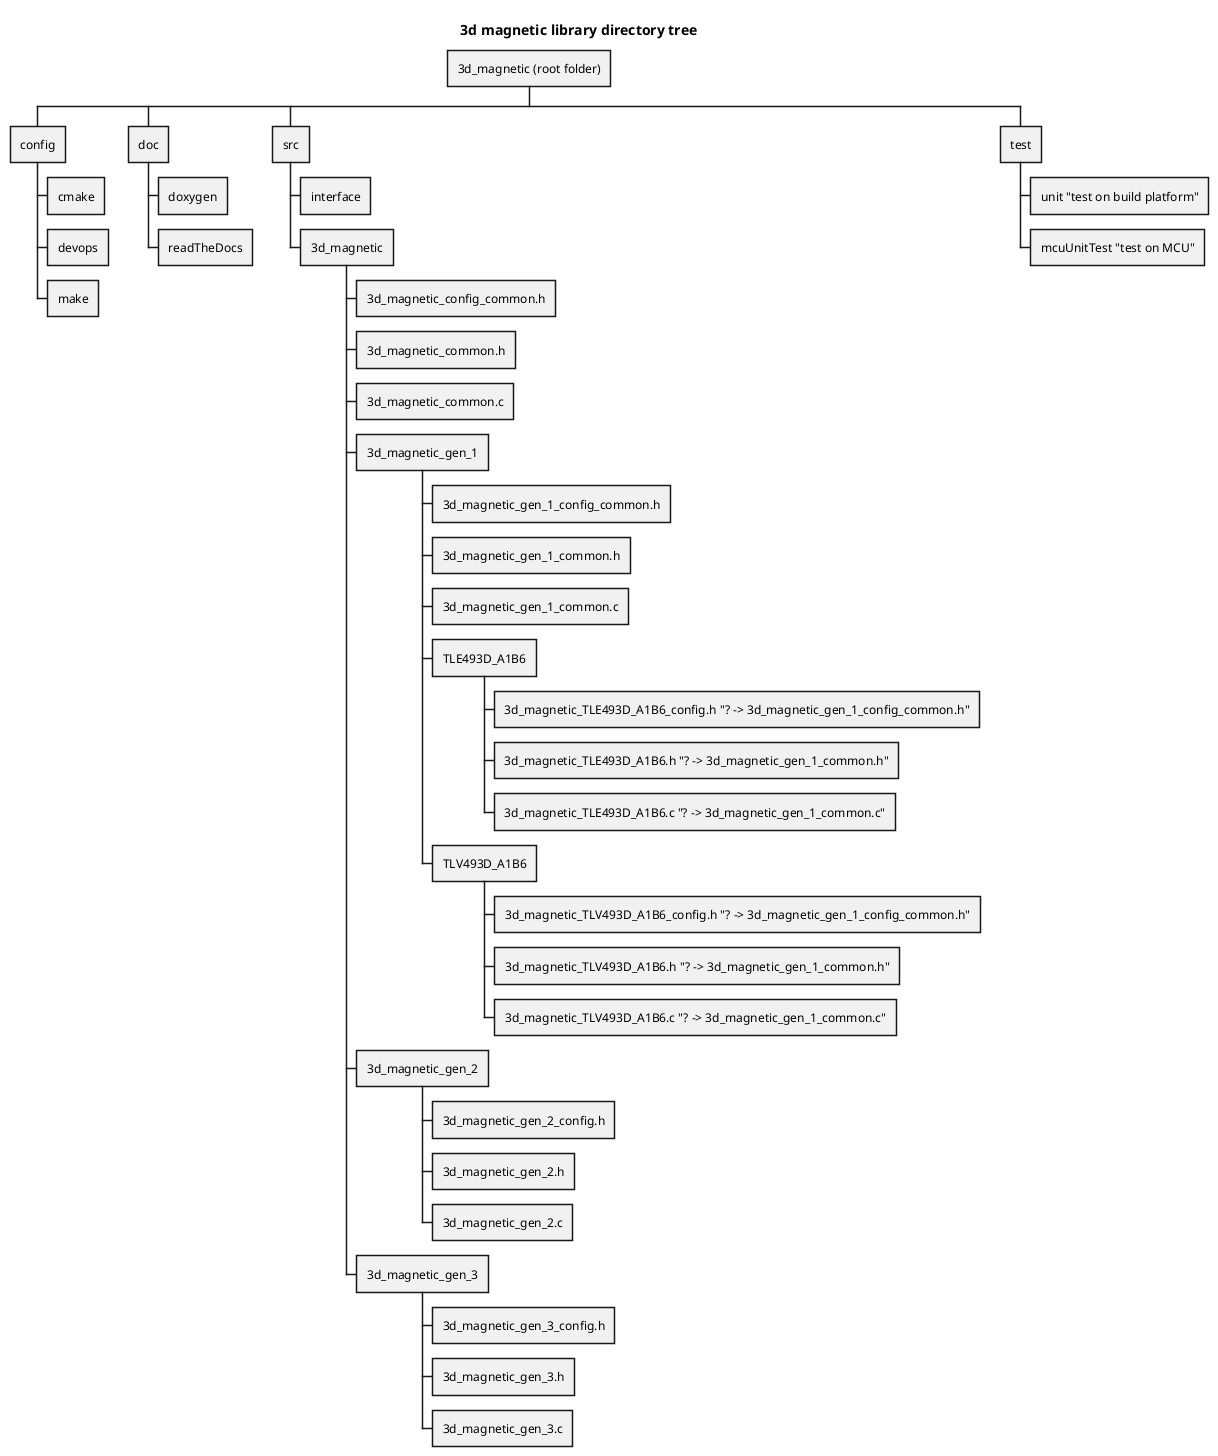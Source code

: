 @startwbs

title 3d magnetic library directory tree

* 3d_magnetic (root folder)


** config
*** cmake
*** devops
*** make

** doc
*** doxygen
*** readTheDocs

** src
*** interface

*** 3d_magnetic
**** 3d_magnetic_config_common.h
**** 3d_magnetic_common.h
**** 3d_magnetic_common.c

**** 3d_magnetic_gen_1
***** 3d_magnetic_gen_1_config_common.h
***** 3d_magnetic_gen_1_common.h
***** 3d_magnetic_gen_1_common.c


***** TLE493D_A1B6
****** 3d_magnetic_TLE493D_A1B6_config.h "? -> 3d_magnetic_gen_1_config_common.h"
****** 3d_magnetic_TLE493D_A1B6.h "? -> 3d_magnetic_gen_1_common.h"
****** 3d_magnetic_TLE493D_A1B6.c "? -> 3d_magnetic_gen_1_common.c"

***** TLV493D_A1B6
****** 3d_magnetic_TLV493D_A1B6_config.h "? -> 3d_magnetic_gen_1_config_common.h"
****** 3d_magnetic_TLV493D_A1B6.h "? -> 3d_magnetic_gen_1_common.h"
****** 3d_magnetic_TLV493D_A1B6.c "? -> 3d_magnetic_gen_1_common.c"


**** 3d_magnetic_gen_2
***** 3d_magnetic_gen_2_config.h
***** 3d_magnetic_gen_2.h
***** 3d_magnetic_gen_2.c


**** 3d_magnetic_gen_3
***** 3d_magnetic_gen_3_config.h
***** 3d_magnetic_gen_3.h
***** 3d_magnetic_gen_3.c

** test
*** unit "test on build platform"
*** mcuUnitTest "test on MCU"


@endwbs
